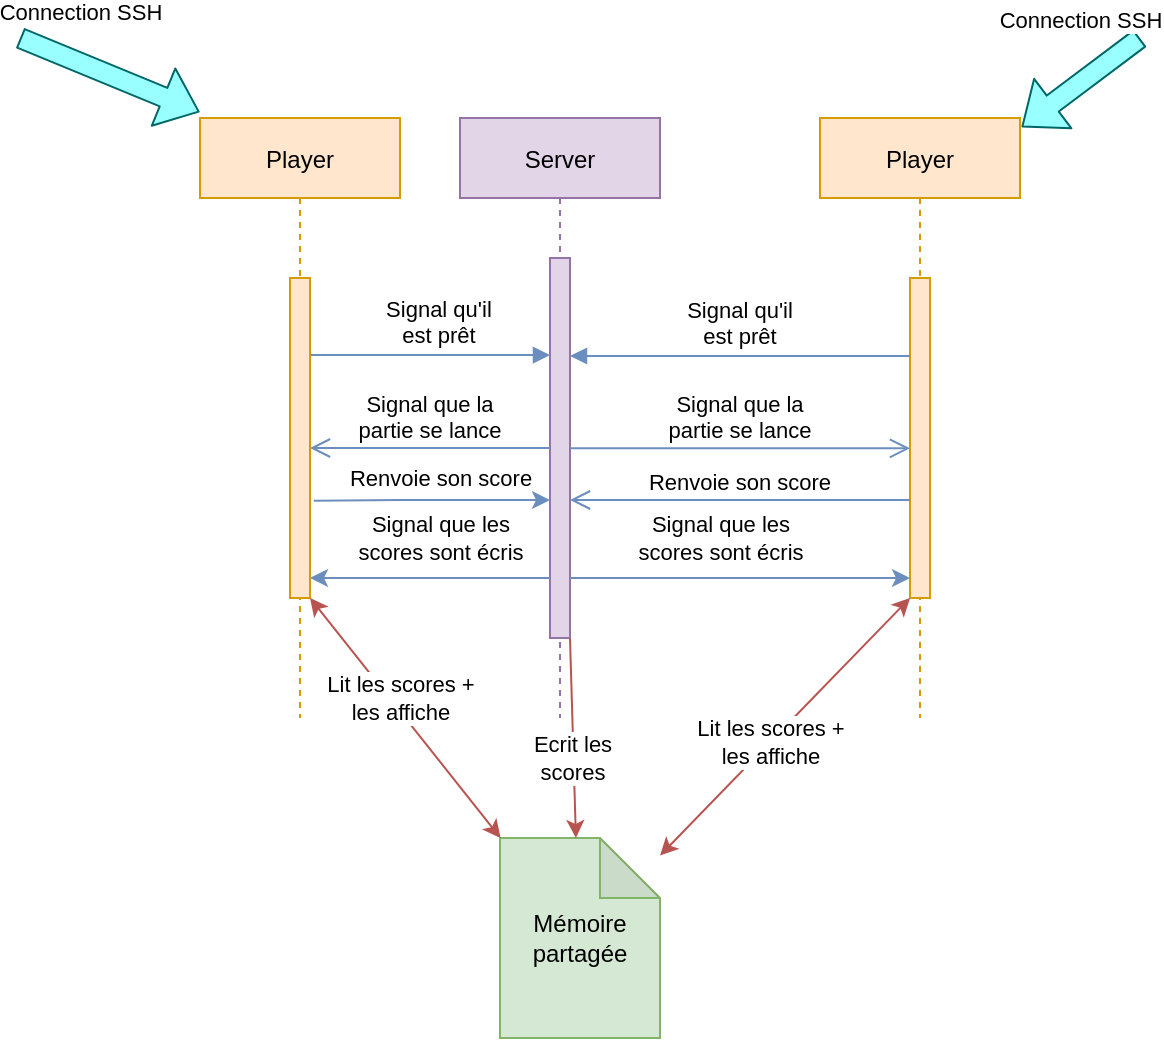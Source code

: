 <mxfile version="14.5.10" type="device"><diagram id="kgpKYQtTHZ0yAKxKKP6v" name="Page-1"><mxGraphModel dx="279.53" dy="45.84" grid="0" gridSize="10" guides="0" tooltips="1" connect="0" arrows="0" fold="1" page="1" pageScale="1" pageWidth="850" pageHeight="1100" math="0" shadow="0"><root><mxCell id="0"/><mxCell id="1" parent="0"/><mxCell id="3nuBFxr9cyL0pnOWT2aG-1" value="Server" style="shape=umlLifeline;perimeter=lifelinePerimeter;container=1;collapsible=0;recursiveResize=0;rounded=0;shadow=0;strokeWidth=1;fillColor=#e1d5e7;strokeColor=#9673a6;" parent="1" vertex="1"><mxGeometry x="120" y="80" width="100" height="300" as="geometry"/></mxCell><mxCell id="3nuBFxr9cyL0pnOWT2aG-2" value="" style="points=[];perimeter=orthogonalPerimeter;rounded=0;shadow=0;strokeWidth=1;fillColor=#e1d5e7;strokeColor=#9673a6;" parent="3nuBFxr9cyL0pnOWT2aG-1" vertex="1"><mxGeometry x="45" y="70" width="10" height="190" as="geometry"/></mxCell><mxCell id="3nuBFxr9cyL0pnOWT2aG-5" value="Player" style="shape=umlLifeline;perimeter=lifelinePerimeter;container=1;collapsible=0;recursiveResize=0;rounded=0;shadow=0;strokeWidth=1;fillColor=#ffe6cc;strokeColor=#d79b00;" parent="1" vertex="1"><mxGeometry x="300" y="80" width="100" height="300" as="geometry"/></mxCell><mxCell id="3nuBFxr9cyL0pnOWT2aG-6" value="" style="points=[];perimeter=orthogonalPerimeter;rounded=0;shadow=0;strokeWidth=1;fillColor=#ffe6cc;strokeColor=#d79b00;" parent="3nuBFxr9cyL0pnOWT2aG-5" vertex="1"><mxGeometry x="45" y="80" width="10" height="160" as="geometry"/></mxCell><mxCell id="3nuBFxr9cyL0pnOWT2aG-7" value="Renvoie son score" style="verticalAlign=bottom;endArrow=open;endSize=8;exitX=0;exitY=0.95;shadow=0;strokeWidth=1;fillColor=#dae8fc;strokeColor=#6c8ebf;" parent="1" edge="1"><mxGeometry relative="1" as="geometry"><mxPoint x="175" y="271.0" as="targetPoint"/><mxPoint x="345" y="271.0" as="sourcePoint"/></mxGeometry></mxCell><mxCell id="3nuBFxr9cyL0pnOWT2aG-9" value="Signal qu'il&#xA;est prêt&#xA;" style="verticalAlign=bottom;endArrow=block;shadow=0;strokeWidth=1;fillColor=#dae8fc;strokeColor=#6c8ebf;" parent="1" edge="1"><mxGeometry y="12" relative="1" as="geometry"><mxPoint x="345" y="199" as="sourcePoint"/><mxPoint x="175" y="199" as="targetPoint"/><mxPoint as="offset"/></mxGeometry></mxCell><mxCell id="3nuBFxr9cyL0pnOWT2aG-10" value="Signal que la&#xA;partie se lance" style="verticalAlign=bottom;endArrow=open;endSize=8;exitX=1;exitY=0.664;shadow=0;strokeWidth=1;exitDx=0;exitDy=0;exitPerimeter=0;fillColor=#dae8fc;strokeColor=#6c8ebf;" parent="1" edge="1"><mxGeometry relative="1" as="geometry"><mxPoint x="345" y="245.16" as="targetPoint"/><mxPoint x="175" y="245.16" as="sourcePoint"/></mxGeometry></mxCell><mxCell id="PRhjdXFDY6MGWN0BpS69-1" value="Player" style="shape=umlLifeline;perimeter=lifelinePerimeter;container=1;collapsible=0;recursiveResize=0;rounded=0;shadow=0;strokeWidth=1;fillColor=#ffe6cc;strokeColor=#d79b00;" parent="1" vertex="1"><mxGeometry x="-10" y="80" width="100" height="300" as="geometry"/></mxCell><mxCell id="PRhjdXFDY6MGWN0BpS69-2" value="" style="points=[];perimeter=orthogonalPerimeter;rounded=0;shadow=0;strokeWidth=1;fillColor=#ffe6cc;strokeColor=#d79b00;" parent="PRhjdXFDY6MGWN0BpS69-1" vertex="1"><mxGeometry x="45" y="80" width="10" height="160" as="geometry"/></mxCell><mxCell id="PRhjdXFDY6MGWN0BpS69-3" value="Mémoire partagée" style="shape=note;whiteSpace=wrap;html=1;backgroundOutline=1;darkOpacity=0.05;fillColor=#d5e8d4;strokeColor=#82b366;" parent="1" vertex="1"><mxGeometry x="140" y="440" width="80" height="100" as="geometry"/></mxCell><mxCell id="PRhjdXFDY6MGWN0BpS69-5" value="" style="endArrow=classic;html=1;exitX=1.19;exitY=0.952;exitDx=0;exitDy=0;exitPerimeter=0;fillColor=#dae8fc;strokeColor=#6c8ebf;" parent="1" edge="1"><mxGeometry width="50" height="50" relative="1" as="geometry"><mxPoint x="46.9" y="271.32" as="sourcePoint"/><mxPoint x="165" y="271" as="targetPoint"/><Array as="points"><mxPoint x="100" y="271"/></Array></mxGeometry></mxCell><mxCell id="PRhjdXFDY6MGWN0BpS69-9" value="Renvoie son score" style="edgeLabel;html=1;align=center;verticalAlign=middle;resizable=0;points=[];" parent="PRhjdXFDY6MGWN0BpS69-5" vertex="1" connectable="0"><mxGeometry x="0.121" y="-1" relative="1" as="geometry"><mxPoint x="-3.09" y="-12" as="offset"/></mxGeometry></mxCell><mxCell id="PRhjdXFDY6MGWN0BpS69-7" value="Signal qu'il&#xA;est prêt&#xA;" style="verticalAlign=bottom;endArrow=block;shadow=0;strokeWidth=1;exitX=1.048;exitY=0.241;exitDx=0;exitDy=0;exitPerimeter=0;fillColor=#dae8fc;strokeColor=#6c8ebf;" parent="1" source="PRhjdXFDY6MGWN0BpS69-2" target="3nuBFxr9cyL0pnOWT2aG-2" edge="1"><mxGeometry x="0.074" y="-12" relative="1" as="geometry"><mxPoint x="50" y="198" as="sourcePoint"/><mxPoint x="80" y="220.0" as="targetPoint"/><mxPoint as="offset"/></mxGeometry></mxCell><mxCell id="PRhjdXFDY6MGWN0BpS69-8" value="Signal que la&#xA;partie se lance" style="verticalAlign=bottom;endArrow=open;endSize=8;shadow=0;strokeWidth=1;fillColor=#dae8fc;strokeColor=#6c8ebf;" parent="1" source="3nuBFxr9cyL0pnOWT2aG-2" target="PRhjdXFDY6MGWN0BpS69-2" edge="1"><mxGeometry relative="1" as="geometry"><mxPoint x="230" y="270.0" as="targetPoint"/><mxPoint x="60" y="270.0" as="sourcePoint"/></mxGeometry></mxCell><mxCell id="PRhjdXFDY6MGWN0BpS69-10" value="" style="endArrow=classic;html=1;fillColor=#dae8fc;strokeColor=#6c8ebf;" parent="1" edge="1"><mxGeometry width="50" height="50" relative="1" as="geometry"><mxPoint x="175" y="310" as="sourcePoint"/><mxPoint x="345" y="310" as="targetPoint"/></mxGeometry></mxCell><mxCell id="PRhjdXFDY6MGWN0BpS69-12" value="&lt;div&gt;Signal que les&lt;/div&gt;&lt;div&gt;scores sont écris&lt;/div&gt;" style="edgeLabel;html=1;align=center;verticalAlign=middle;resizable=0;points=[];" parent="PRhjdXFDY6MGWN0BpS69-10" vertex="1" connectable="0"><mxGeometry x="-0.899" y="-1" relative="1" as="geometry"><mxPoint x="66.43" y="-21" as="offset"/></mxGeometry></mxCell><mxCell id="PRhjdXFDY6MGWN0BpS69-11" value="" style="endArrow=classic;html=1;fillColor=#dae8fc;strokeColor=#6c8ebf;" parent="1" edge="1"><mxGeometry width="50" height="50" relative="1" as="geometry"><mxPoint x="165" y="310" as="sourcePoint"/><mxPoint x="45" y="310" as="targetPoint"/></mxGeometry></mxCell><mxCell id="PRhjdXFDY6MGWN0BpS69-13" value="&lt;div&gt;Signal que les&lt;/div&gt;&lt;div&gt;scores sont écris&lt;/div&gt;" style="edgeLabel;html=1;align=center;verticalAlign=middle;resizable=0;points=[];" parent="PRhjdXFDY6MGWN0BpS69-11" vertex="1" connectable="0"><mxGeometry x="0.167" relative="1" as="geometry"><mxPoint x="15" y="-20" as="offset"/></mxGeometry></mxCell><mxCell id="PRhjdXFDY6MGWN0BpS69-14" value="" style="endArrow=classic;startArrow=classic;html=1;fillColor=#f8cecc;strokeColor=#b85450;" parent="1" source="PRhjdXFDY6MGWN0BpS69-3" target="3nuBFxr9cyL0pnOWT2aG-6" edge="1"><mxGeometry width="50" height="50" relative="1" as="geometry"><mxPoint x="190" y="360" as="sourcePoint"/><mxPoint x="240" y="310" as="targetPoint"/></mxGeometry></mxCell><mxCell id="PRhjdXFDY6MGWN0BpS69-17" value="&lt;div&gt;Lit les scores +&lt;/div&gt;&lt;div&gt;les affiche&lt;br&gt;&lt;/div&gt;" style="edgeLabel;html=1;align=center;verticalAlign=middle;resizable=0;points=[];" parent="PRhjdXFDY6MGWN0BpS69-14" vertex="1" connectable="0"><mxGeometry x="-0.122" y="1" relative="1" as="geometry"><mxPoint as="offset"/></mxGeometry></mxCell><mxCell id="PRhjdXFDY6MGWN0BpS69-15" value="" style="endArrow=classic;startArrow=classic;html=1;fillColor=#f8cecc;strokeColor=#b85450;" parent="1" source="PRhjdXFDY6MGWN0BpS69-3" target="PRhjdXFDY6MGWN0BpS69-2" edge="1"><mxGeometry width="50" height="50" relative="1" as="geometry"><mxPoint x="190" y="360" as="sourcePoint"/><mxPoint x="240" y="310" as="targetPoint"/></mxGeometry></mxCell><mxCell id="PRhjdXFDY6MGWN0BpS69-16" value="&lt;div&gt;Lit les scores +&lt;/div&gt;&lt;div&gt;les affiche&lt;/div&gt;" style="edgeLabel;html=1;align=center;verticalAlign=middle;resizable=0;points=[];" parent="PRhjdXFDY6MGWN0BpS69-15" vertex="1" connectable="0"><mxGeometry x="-0.355" y="1" relative="1" as="geometry"><mxPoint x="-18.71" y="-31.84" as="offset"/></mxGeometry></mxCell><mxCell id="PRhjdXFDY6MGWN0BpS69-20" value="" style="endArrow=classic;html=1;fillColor=#f8cecc;strokeColor=#b85450;" parent="1" source="3nuBFxr9cyL0pnOWT2aG-2" target="PRhjdXFDY6MGWN0BpS69-3" edge="1"><mxGeometry width="50" height="50" relative="1" as="geometry"><mxPoint x="170" y="400" as="sourcePoint"/><mxPoint x="220" y="350" as="targetPoint"/></mxGeometry></mxCell><mxCell id="PRhjdXFDY6MGWN0BpS69-21" value="&lt;div&gt;Ecrit les&lt;/div&gt;&lt;div&gt;scores&lt;br&gt;&lt;/div&gt;" style="edgeLabel;html=1;align=center;verticalAlign=middle;resizable=0;points=[];" parent="PRhjdXFDY6MGWN0BpS69-20" vertex="1" connectable="0"><mxGeometry x="0.188" y="-1" relative="1" as="geometry"><mxPoint as="offset"/></mxGeometry></mxCell><mxCell id="Y_1CAOlewjWhghUAvHzQ-2" value="" style="shape=flexArrow;endArrow=classic;html=1;entryX=-0.002;entryY=-0.01;entryDx=0;entryDy=0;entryPerimeter=0;fillColor=#99FFFF;strokeColor=#006666;" parent="1" target="PRhjdXFDY6MGWN0BpS69-1" edge="1"><mxGeometry width="50" height="50" relative="1" as="geometry"><mxPoint x="-100" y="40" as="sourcePoint"/><mxPoint x="-20" y="80" as="targetPoint"/></mxGeometry></mxCell><mxCell id="Y_1CAOlewjWhghUAvHzQ-3" value="Connection SSH" style="edgeLabel;html=1;align=center;verticalAlign=middle;resizable=0;points=[];" parent="Y_1CAOlewjWhghUAvHzQ-2" vertex="1" connectable="0"><mxGeometry x="-0.406" y="1" relative="1" as="geometry"><mxPoint x="2.84" y="-23.11" as="offset"/></mxGeometry></mxCell><mxCell id="Y_1CAOlewjWhghUAvHzQ-4" value="" style="shape=flexArrow;endArrow=classic;html=1;entryX=1.008;entryY=0.015;entryDx=0;entryDy=0;entryPerimeter=0;fillColor=#99FFFF;strokeColor=#006666;" parent="1" target="3nuBFxr9cyL0pnOWT2aG-5" edge="1"><mxGeometry width="50" height="50" relative="1" as="geometry"><mxPoint x="460" y="40" as="sourcePoint"/><mxPoint x="40" y="270" as="targetPoint"/></mxGeometry></mxCell><mxCell id="Y_1CAOlewjWhghUAvHzQ-5" value="&lt;div&gt;Connection SSH&lt;/div&gt;" style="edgeLabel;html=1;align=center;verticalAlign=middle;resizable=0;points=[];" parent="Y_1CAOlewjWhghUAvHzQ-4" vertex="1" connectable="0"><mxGeometry x="-0.451" y="-3" relative="1" as="geometry"><mxPoint x="-12.21" y="-19.62" as="offset"/></mxGeometry></mxCell></root></mxGraphModel></diagram></mxfile>